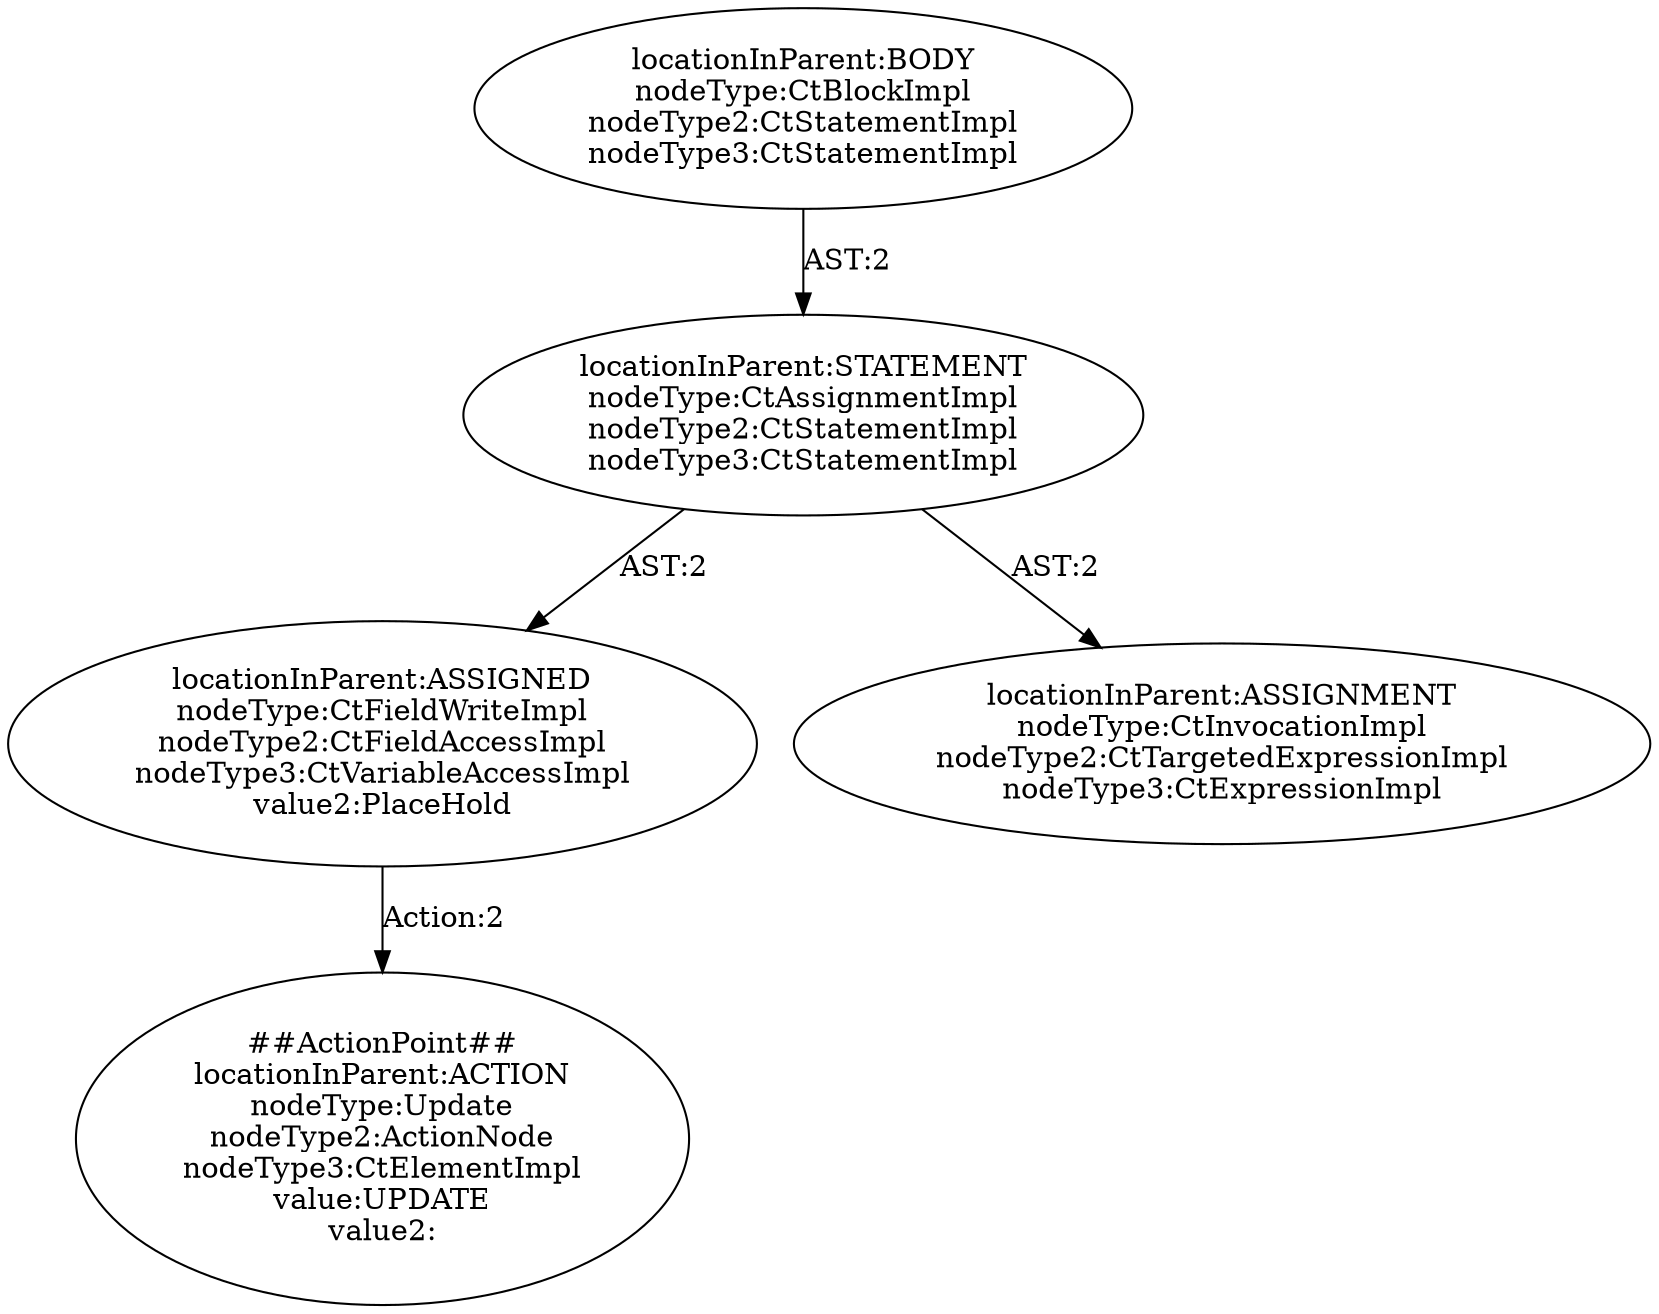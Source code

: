 digraph "Pattern" {
0 [label="##ActionPoint##
locationInParent:ACTION
nodeType:Update
nodeType2:ActionNode
nodeType3:CtElementImpl
value:UPDATE
value2:" shape=ellipse]
1 [label="locationInParent:ASSIGNED
nodeType:CtFieldWriteImpl
nodeType2:CtFieldAccessImpl
nodeType3:CtVariableAccessImpl
value2:PlaceHold" shape=ellipse]
2 [label="locationInParent:ASSIGNMENT
nodeType:CtInvocationImpl
nodeType2:CtTargetedExpressionImpl
nodeType3:CtExpressionImpl" shape=ellipse]
3 [label="locationInParent:STATEMENT
nodeType:CtAssignmentImpl
nodeType2:CtStatementImpl
nodeType3:CtStatementImpl" shape=ellipse]
4 [label="locationInParent:BODY
nodeType:CtBlockImpl
nodeType2:CtStatementImpl
nodeType3:CtStatementImpl" shape=ellipse]
1 -> 0 [label="Action:2"];
3 -> 1 [label="AST:2"];
3 -> 2 [label="AST:2"];
4 -> 3 [label="AST:2"];
}